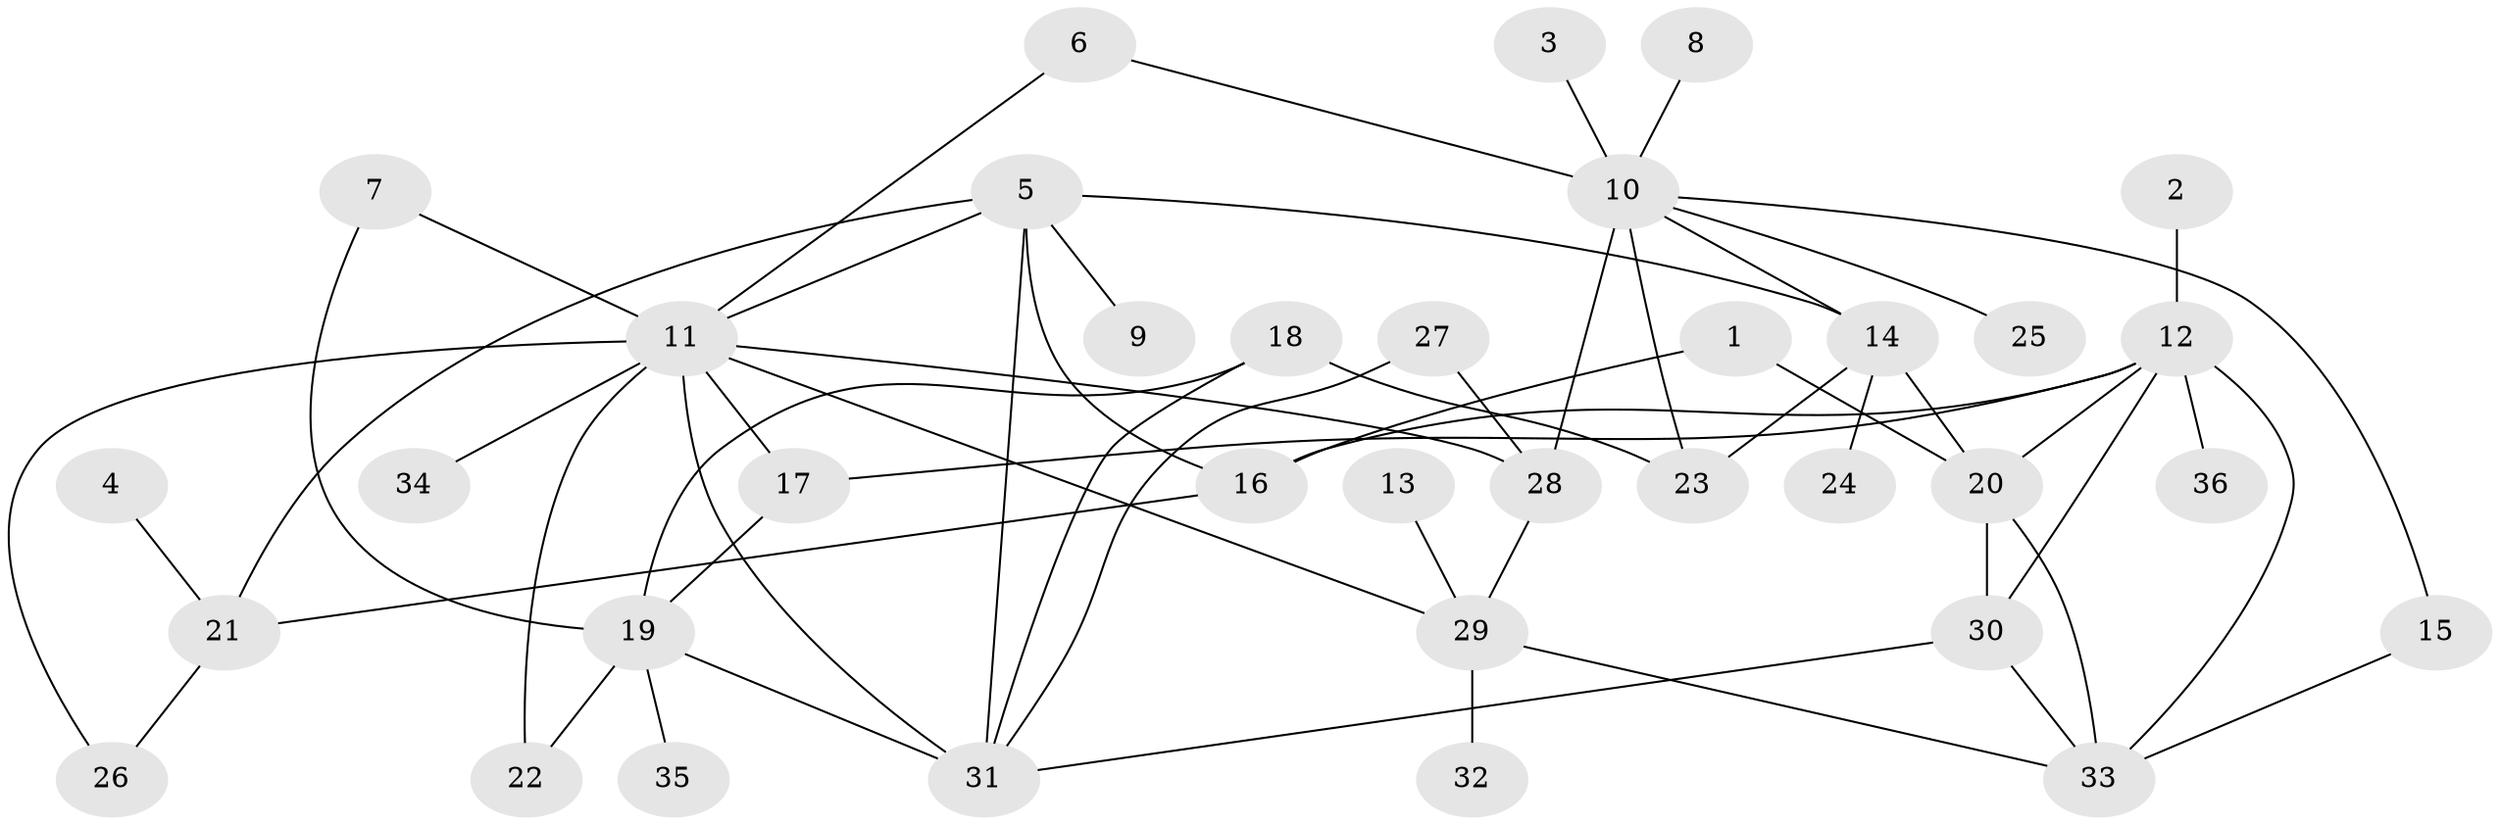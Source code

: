 // original degree distribution, {4: 0.03409090909090909, 5: 0.022727272727272728, 11: 0.011363636363636364, 8: 0.022727272727272728, 7: 0.056818181818181816, 6: 0.056818181818181816, 14: 0.011363636363636364, 9: 0.022727272727272728, 2: 0.26136363636363635, 1: 0.4772727272727273, 3: 0.022727272727272728}
// Generated by graph-tools (version 1.1) at 2025/37/03/04/25 23:37:42]
// undirected, 36 vertices, 57 edges
graph export_dot {
  node [color=gray90,style=filled];
  1;
  2;
  3;
  4;
  5;
  6;
  7;
  8;
  9;
  10;
  11;
  12;
  13;
  14;
  15;
  16;
  17;
  18;
  19;
  20;
  21;
  22;
  23;
  24;
  25;
  26;
  27;
  28;
  29;
  30;
  31;
  32;
  33;
  34;
  35;
  36;
  1 -- 16 [weight=1.0];
  1 -- 20 [weight=1.0];
  2 -- 12 [weight=1.0];
  3 -- 10 [weight=1.0];
  4 -- 21 [weight=1.0];
  5 -- 9 [weight=1.0];
  5 -- 11 [weight=1.0];
  5 -- 14 [weight=2.0];
  5 -- 16 [weight=2.0];
  5 -- 21 [weight=2.0];
  5 -- 31 [weight=1.0];
  6 -- 10 [weight=1.0];
  6 -- 11 [weight=1.0];
  7 -- 11 [weight=1.0];
  7 -- 19 [weight=1.0];
  8 -- 10 [weight=1.0];
  10 -- 14 [weight=1.0];
  10 -- 15 [weight=1.0];
  10 -- 23 [weight=2.0];
  10 -- 25 [weight=1.0];
  10 -- 28 [weight=1.0];
  11 -- 17 [weight=1.0];
  11 -- 22 [weight=1.0];
  11 -- 26 [weight=1.0];
  11 -- 28 [weight=1.0];
  11 -- 29 [weight=2.0];
  11 -- 31 [weight=2.0];
  11 -- 34 [weight=1.0];
  12 -- 16 [weight=1.0];
  12 -- 17 [weight=1.0];
  12 -- 20 [weight=1.0];
  12 -- 30 [weight=1.0];
  12 -- 33 [weight=1.0];
  12 -- 36 [weight=1.0];
  13 -- 29 [weight=1.0];
  14 -- 20 [weight=2.0];
  14 -- 23 [weight=2.0];
  14 -- 24 [weight=1.0];
  15 -- 33 [weight=1.0];
  16 -- 21 [weight=1.0];
  17 -- 19 [weight=1.0];
  18 -- 19 [weight=1.0];
  18 -- 23 [weight=1.0];
  18 -- 31 [weight=2.0];
  19 -- 22 [weight=1.0];
  19 -- 31 [weight=2.0];
  19 -- 35 [weight=1.0];
  20 -- 30 [weight=1.0];
  20 -- 33 [weight=1.0];
  21 -- 26 [weight=1.0];
  27 -- 28 [weight=1.0];
  27 -- 31 [weight=1.0];
  28 -- 29 [weight=2.0];
  29 -- 32 [weight=1.0];
  29 -- 33 [weight=1.0];
  30 -- 31 [weight=1.0];
  30 -- 33 [weight=1.0];
}
